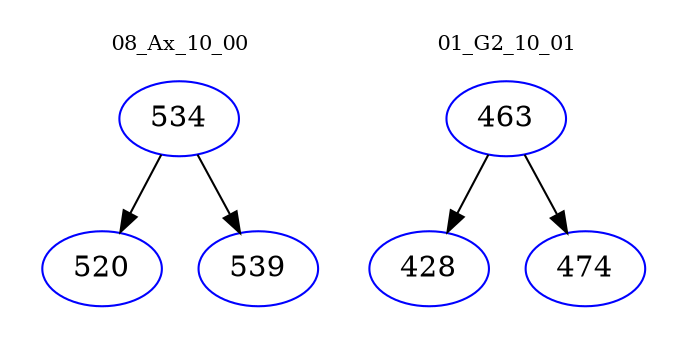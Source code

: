 digraph{
subgraph cluster_0 {
color = white
label = "08_Ax_10_00";
fontsize=10;
T0_534 [label="534", color="blue"]
T0_534 -> T0_520 [color="black"]
T0_520 [label="520", color="blue"]
T0_534 -> T0_539 [color="black"]
T0_539 [label="539", color="blue"]
}
subgraph cluster_1 {
color = white
label = "01_G2_10_01";
fontsize=10;
T1_463 [label="463", color="blue"]
T1_463 -> T1_428 [color="black"]
T1_428 [label="428", color="blue"]
T1_463 -> T1_474 [color="black"]
T1_474 [label="474", color="blue"]
}
}
